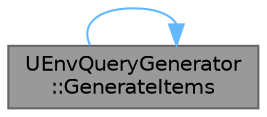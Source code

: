 digraph "UEnvQueryGenerator::GenerateItems"
{
 // INTERACTIVE_SVG=YES
 // LATEX_PDF_SIZE
  bgcolor="transparent";
  edge [fontname=Helvetica,fontsize=10,labelfontname=Helvetica,labelfontsize=10];
  node [fontname=Helvetica,fontsize=10,shape=box,height=0.2,width=0.4];
  rankdir="LR";
  Node1 [id="Node000001",label="UEnvQueryGenerator\l::GenerateItems",height=0.2,width=0.4,color="gray40", fillcolor="grey60", style="filled", fontcolor="black",tooltip="if set, tests will be automatically sorted for best performance before running query"];
  Node1 -> Node1 [id="edge1_Node000001_Node000001",color="steelblue1",style="solid",tooltip=" "];
}
